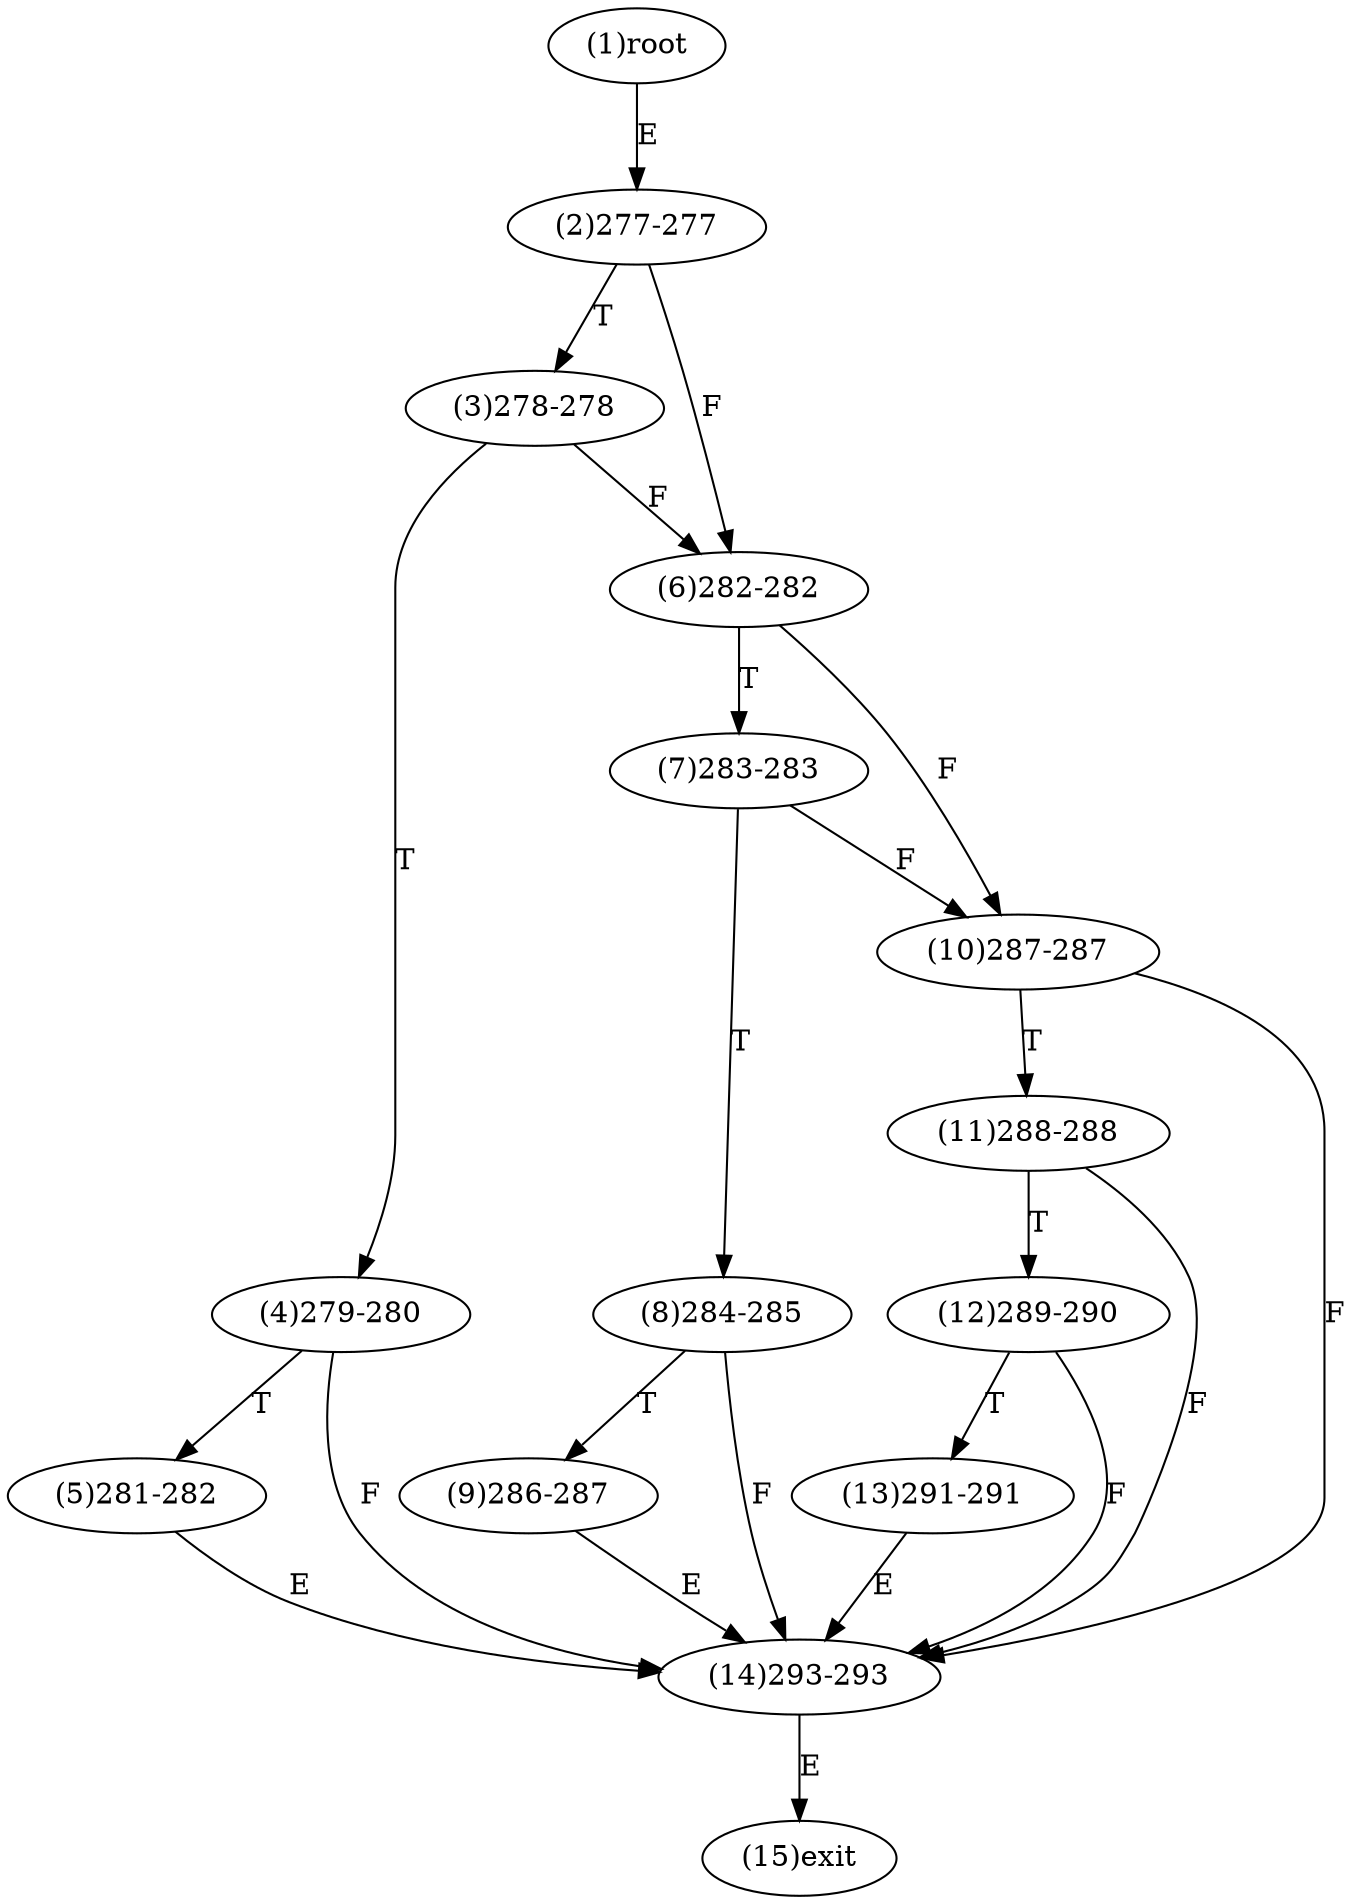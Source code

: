 digraph "" { 
1[ label="(1)root"];
2[ label="(2)277-277"];
3[ label="(3)278-278"];
4[ label="(4)279-280"];
5[ label="(5)281-282"];
6[ label="(6)282-282"];
7[ label="(7)283-283"];
8[ label="(8)284-285"];
9[ label="(9)286-287"];
10[ label="(10)287-287"];
11[ label="(11)288-288"];
12[ label="(12)289-290"];
13[ label="(13)291-291"];
14[ label="(14)293-293"];
15[ label="(15)exit"];
1->2[ label="E"];
2->6[ label="F"];
2->3[ label="T"];
3->6[ label="F"];
3->4[ label="T"];
4->14[ label="F"];
4->5[ label="T"];
5->14[ label="E"];
6->10[ label="F"];
6->7[ label="T"];
7->10[ label="F"];
7->8[ label="T"];
8->14[ label="F"];
8->9[ label="T"];
9->14[ label="E"];
10->14[ label="F"];
10->11[ label="T"];
11->14[ label="F"];
11->12[ label="T"];
12->14[ label="F"];
12->13[ label="T"];
13->14[ label="E"];
14->15[ label="E"];
}